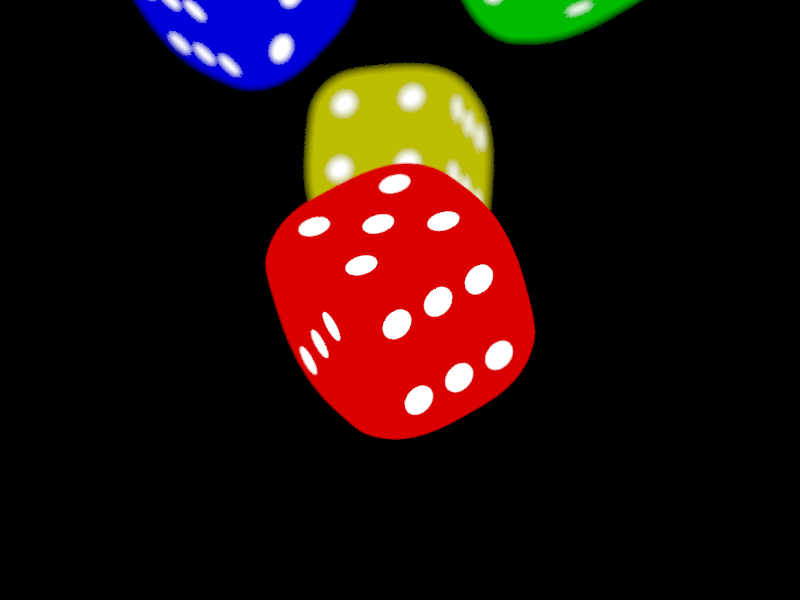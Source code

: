 #include "colors.inc"

#declare Start    = +5.0;
#declare End      = -5.0;
#declare My_Clock = Start+(End-Start)*clock;

camera {
        location <-15, My_Clock, 0>
        direction <0, 0, 5>
        look_at <0, 0, 0>
        aperture 0.4
        blur_samples 100
        focal_point <-1, 0, 0>
}

light_source { <-9, 7, -6> color White }
light_source { <9, -7, 6> color White }

#declare DiceColor = color red 1 green .95 blue .65;
#declare DotColor = color red .1 green .1 blue .1;


#declare DiceBody = intersection {
        box { <-1, -1, -1>, <1, 1, 1> scale 0.5 }
        superellipsoid { <0.7, 0.7>  scale 0.63 }
}

#declare Middle = sphere { <0, 0.6, 0>, 0.13 }

#declare Corners1 = union {
        sphere { <-.25, .6, -.25>, 0.13 }
        sphere { <.25, .6, .25>, 0.13 }
}

#declare Corners2 = union {
        sphere { <-.25, .6, .25>, 0.13 }
        sphere { <.25, .6, -.25>, 0.13 }
}

#declare Middles = union {
        sphere { <-.25, .6, 0>, 0.13 }
        sphere { <.25, .6, 0>, 0.13 }
}

#declare One = Middle

#declare Two = Corners1

#declare Three = union {
        object { Middle }
        object { Corners1 }
}

#declare Four = union {
        object { Corners1 }
        object { Corners2 }
}

#declare Five = union {
        object { Four }
        object { One }
}

#declare Six = union {
        object { Corners1 }
        object { Corners2 }
        object { Middles }
}

#declare DiceInterior = interior { ior 1.5 }
#declare DiceFinish = finish { phong 0.1 specular 0.5 ambient 0.4 }

#macro Dice(Color)
difference {
        object {
                DiceBody
                pigment { color Color filter 0.4 transmit 0.3 }
                interior { DiceInterior }
                finish { DiceFinish }
        }
        union {
                object { One rotate -90*z }
                object { Two }
                object { Three rotate -90*x }
                object { Four rotate 90*x }
                object { Five rotate 180*x }
                object { Six rotate 90*z }
                pigment { White }
                finish { ambient 0.5 roughness 0.5 }

        }
        bounded_by { box { <-0.52, -0.52, -0.52>, <0.52, 0.52, 0.52> } }
}
#end

object { Dice(color rgb <0.7, 0, 0>)  rotate <195, -30, 10> }
object { Dice(color rgb <0, 0, 0.7>)  rotate <30, 40, 50> translate <3.5, 1, 1> }
object { Dice(color rgb <0, 0.5, 0>)  rotate <-40, 20, -120> translate <4.5, 1, -1> }
object { Dice(color rgb <0.5, 0.5, 0>)  rotate <-10, 290, -30> translate <5.5 ,-0.8, 0> }

